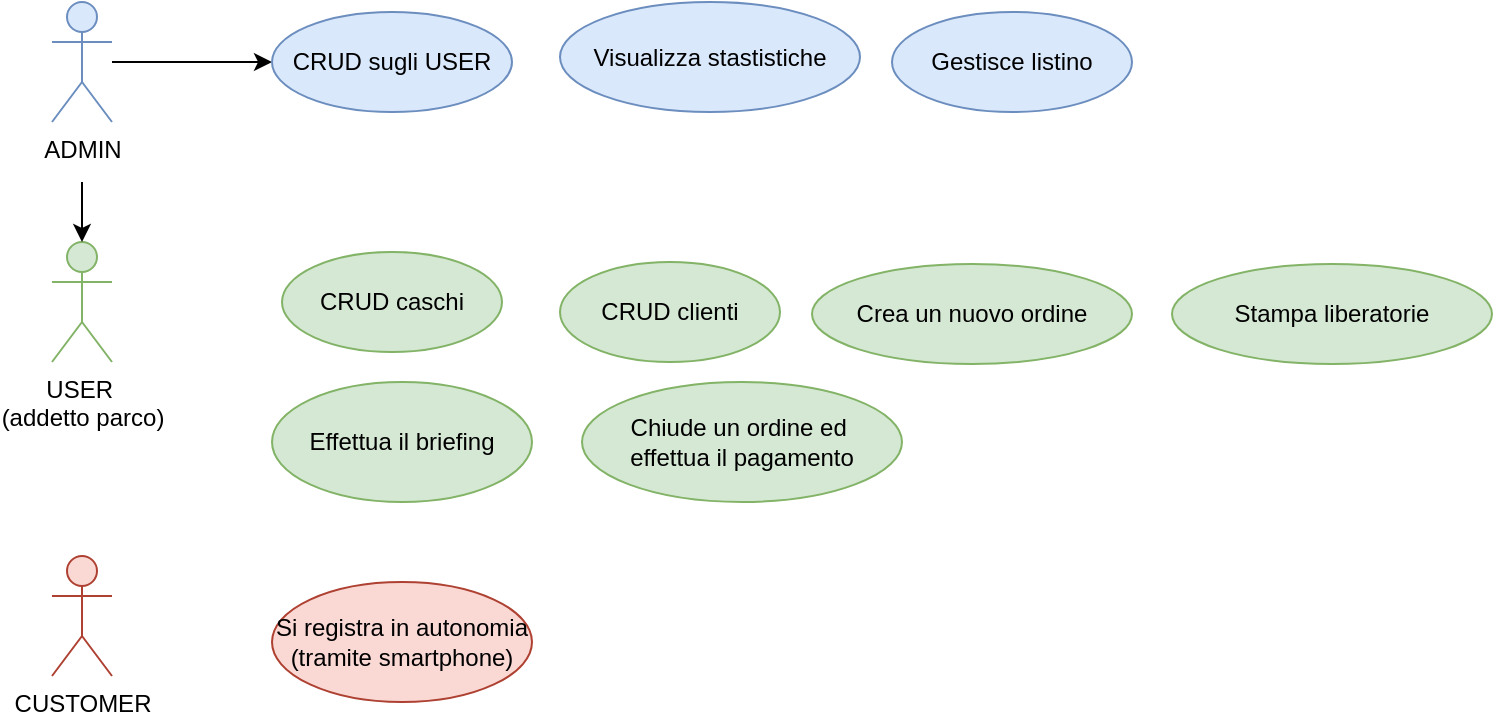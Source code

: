 <mxfile version="24.2.1" type="github">
  <diagram name="Pagina-1" id="9Rs3LMoLaEdMYnE599Kh">
    <mxGraphModel dx="1050" dy="566" grid="1" gridSize="10" guides="1" tooltips="1" connect="1" arrows="1" fold="1" page="1" pageScale="1" pageWidth="827" pageHeight="1169" math="0" shadow="0">
      <root>
        <mxCell id="0" />
        <mxCell id="1" parent="0" />
        <mxCell id="QFHx8bbdNAbLTLlzf1MT-1" value="CUSTOMER" style="shape=umlActor;verticalLabelPosition=bottom;verticalAlign=top;html=1;outlineConnect=0;fillColor=#fad9d5;strokeColor=#ae4132;" vertex="1" parent="1">
          <mxGeometry x="50" y="317" width="30" height="60" as="geometry" />
        </mxCell>
        <mxCell id="QFHx8bbdNAbLTLlzf1MT-2" value="&lt;div&gt;USER&amp;nbsp;&lt;/div&gt;&lt;div&gt;(addetto parco)&lt;/div&gt;" style="shape=umlActor;verticalLabelPosition=bottom;verticalAlign=top;html=1;outlineConnect=0;fillColor=#d5e8d4;strokeColor=#82b366;" vertex="1" parent="1">
          <mxGeometry x="50" y="160" width="30" height="60" as="geometry" />
        </mxCell>
        <mxCell id="QFHx8bbdNAbLTLlzf1MT-7" style="edgeStyle=orthogonalEdgeStyle;rounded=0;orthogonalLoop=1;jettySize=auto;html=1;entryX=0;entryY=0.5;entryDx=0;entryDy=0;" edge="1" parent="1" source="QFHx8bbdNAbLTLlzf1MT-4" target="QFHx8bbdNAbLTLlzf1MT-6">
          <mxGeometry relative="1" as="geometry" />
        </mxCell>
        <mxCell id="QFHx8bbdNAbLTLlzf1MT-4" value="ADMIN" style="shape=umlActor;verticalLabelPosition=bottom;verticalAlign=top;html=1;outlineConnect=0;fillColor=#dae8fc;strokeColor=#6c8ebf;" vertex="1" parent="1">
          <mxGeometry x="50" y="40" width="30" height="60" as="geometry" />
        </mxCell>
        <mxCell id="QFHx8bbdNAbLTLlzf1MT-6" value="CRUD sugli USER" style="ellipse;whiteSpace=wrap;html=1;fillColor=#dae8fc;strokeColor=#6c8ebf;" vertex="1" parent="1">
          <mxGeometry x="160" y="45" width="120" height="50" as="geometry" />
        </mxCell>
        <mxCell id="QFHx8bbdNAbLTLlzf1MT-8" style="edgeStyle=orthogonalEdgeStyle;rounded=0;orthogonalLoop=1;jettySize=auto;html=1;entryX=0.5;entryY=0;entryDx=0;entryDy=0;entryPerimeter=0;" edge="1" parent="1" target="QFHx8bbdNAbLTLlzf1MT-2">
          <mxGeometry relative="1" as="geometry">
            <mxPoint x="65" y="130" as="sourcePoint" />
          </mxGeometry>
        </mxCell>
        <mxCell id="QFHx8bbdNAbLTLlzf1MT-9" value="Visualizza stastistiche" style="ellipse;whiteSpace=wrap;html=1;fillColor=#dae8fc;strokeColor=#6c8ebf;" vertex="1" parent="1">
          <mxGeometry x="304" y="40" width="150" height="55" as="geometry" />
        </mxCell>
        <mxCell id="QFHx8bbdNAbLTLlzf1MT-10" value="CRUD caschi" style="ellipse;whiteSpace=wrap;html=1;fillColor=#d5e8d4;strokeColor=#82b366;" vertex="1" parent="1">
          <mxGeometry x="165" y="165" width="110" height="50" as="geometry" />
        </mxCell>
        <mxCell id="QFHx8bbdNAbLTLlzf1MT-11" value="CRUD clienti" style="ellipse;whiteSpace=wrap;html=1;fillColor=#d5e8d4;strokeColor=#82b366;" vertex="1" parent="1">
          <mxGeometry x="304" y="170" width="110" height="50" as="geometry" />
        </mxCell>
        <mxCell id="QFHx8bbdNAbLTLlzf1MT-12" value="Crea un nuovo ordine" style="ellipse;whiteSpace=wrap;html=1;fillColor=#d5e8d4;strokeColor=#82b366;" vertex="1" parent="1">
          <mxGeometry x="430" y="171" width="160" height="50" as="geometry" />
        </mxCell>
        <mxCell id="QFHx8bbdNAbLTLlzf1MT-13" value="&lt;div&gt;Chiude un ordine ed&amp;nbsp;&lt;/div&gt;&lt;div&gt;effettua il pagamento&lt;/div&gt;" style="ellipse;whiteSpace=wrap;html=1;fillColor=#d5e8d4;strokeColor=#82b366;" vertex="1" parent="1">
          <mxGeometry x="315" y="230" width="160" height="60" as="geometry" />
        </mxCell>
        <mxCell id="QFHx8bbdNAbLTLlzf1MT-14" value="Effettua il briefing" style="ellipse;whiteSpace=wrap;html=1;fillColor=#d5e8d4;strokeColor=#82b366;" vertex="1" parent="1">
          <mxGeometry x="160" y="230" width="130" height="60" as="geometry" />
        </mxCell>
        <mxCell id="QFHx8bbdNAbLTLlzf1MT-22" value="Gestisce listino" style="ellipse;whiteSpace=wrap;html=1;fillColor=#dae8fc;strokeColor=#6c8ebf;" vertex="1" parent="1">
          <mxGeometry x="470" y="45" width="120" height="50" as="geometry" />
        </mxCell>
        <mxCell id="QFHx8bbdNAbLTLlzf1MT-24" value="Stampa liberatorie" style="ellipse;whiteSpace=wrap;html=1;fillColor=#d5e8d4;strokeColor=#82b366;" vertex="1" parent="1">
          <mxGeometry x="610" y="171" width="160" height="50" as="geometry" />
        </mxCell>
        <mxCell id="QFHx8bbdNAbLTLlzf1MT-25" value="Si registra in autonomia (tramite smartphone)" style="ellipse;whiteSpace=wrap;html=1;fillColor=#fad9d5;strokeColor=#ae4132;" vertex="1" parent="1">
          <mxGeometry x="160" y="330" width="130" height="60" as="geometry" />
        </mxCell>
      </root>
    </mxGraphModel>
  </diagram>
</mxfile>
